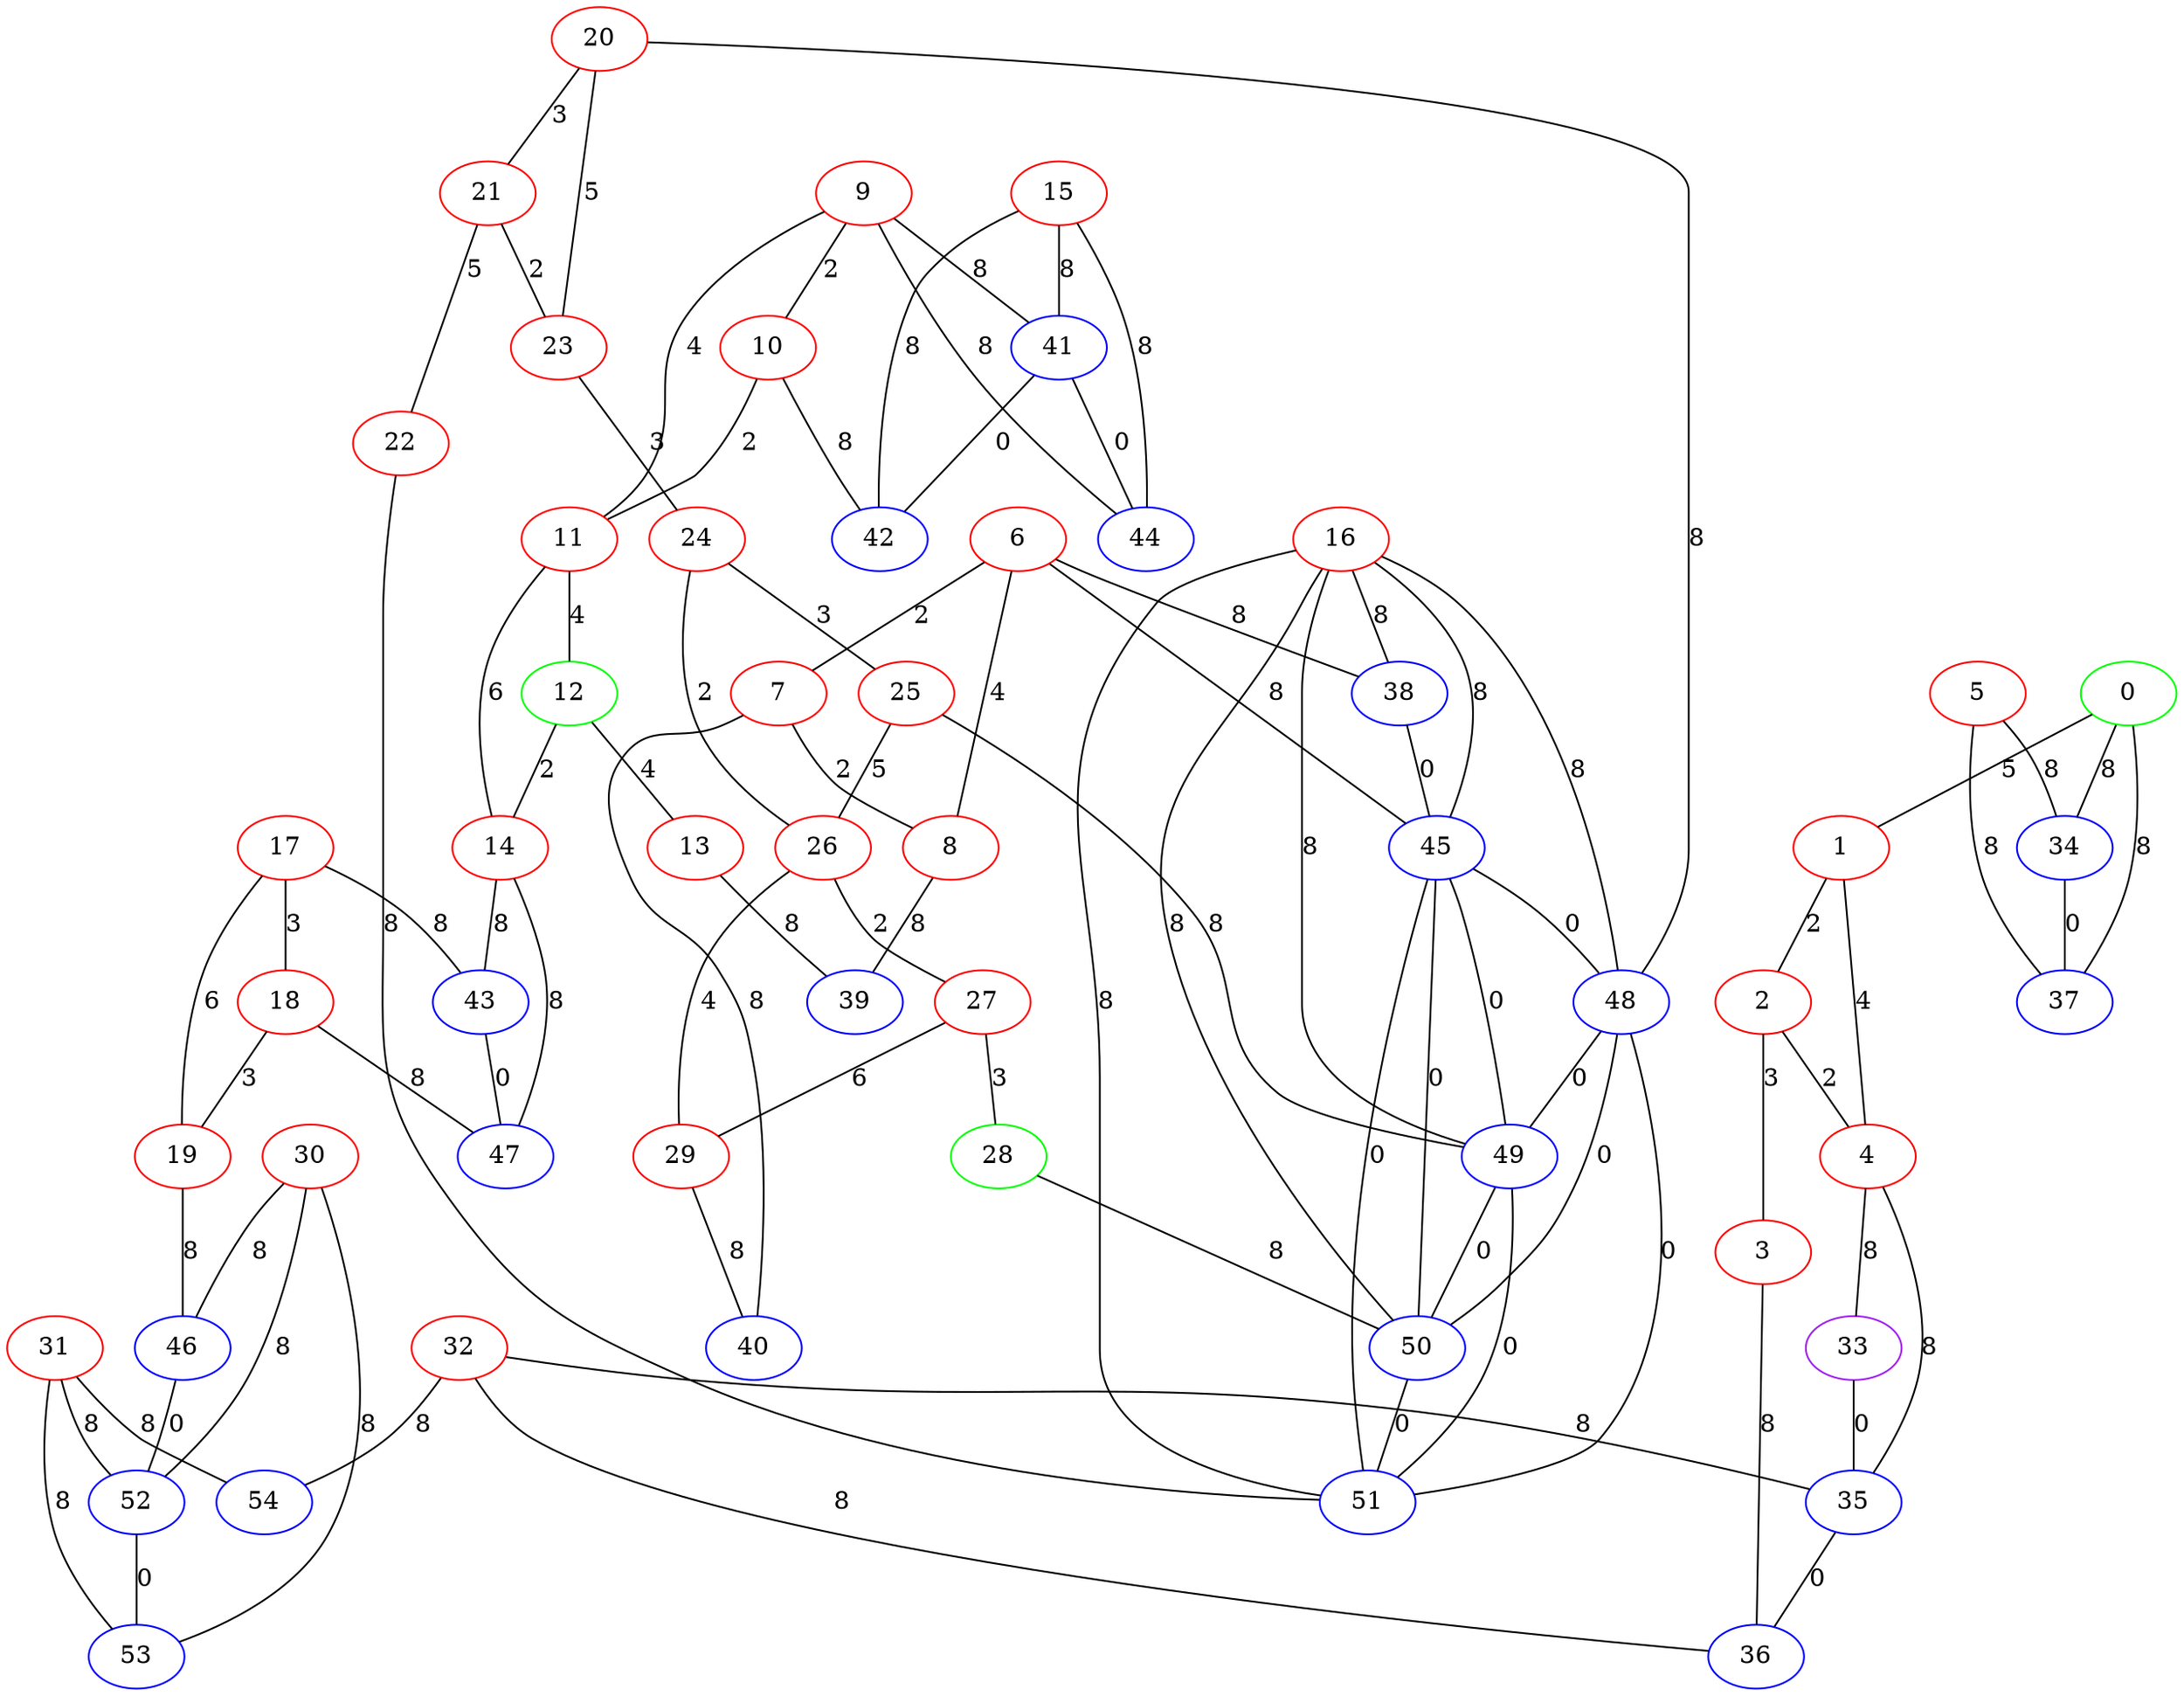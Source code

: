graph "" {
0 [color=green, weight=2];
1 [color=red, weight=1];
2 [color=red, weight=1];
3 [color=red, weight=1];
4 [color=red, weight=1];
5 [color=red, weight=1];
6 [color=red, weight=1];
7 [color=red, weight=1];
8 [color=red, weight=1];
9 [color=red, weight=1];
10 [color=red, weight=1];
11 [color=red, weight=1];
12 [color=green, weight=2];
13 [color=red, weight=1];
14 [color=red, weight=1];
15 [color=red, weight=1];
16 [color=red, weight=1];
17 [color=red, weight=1];
18 [color=red, weight=1];
19 [color=red, weight=1];
20 [color=red, weight=1];
21 [color=red, weight=1];
22 [color=red, weight=1];
23 [color=red, weight=1];
24 [color=red, weight=1];
25 [color=red, weight=1];
26 [color=red, weight=1];
27 [color=red, weight=1];
28 [color=green, weight=2];
29 [color=red, weight=1];
30 [color=red, weight=1];
31 [color=red, weight=1];
32 [color=red, weight=1];
33 [color=purple, weight=4];
34 [color=blue, weight=3];
35 [color=blue, weight=3];
36 [color=blue, weight=3];
37 [color=blue, weight=3];
38 [color=blue, weight=3];
39 [color=blue, weight=3];
40 [color=blue, weight=3];
41 [color=blue, weight=3];
42 [color=blue, weight=3];
43 [color=blue, weight=3];
44 [color=blue, weight=3];
45 [color=blue, weight=3];
46 [color=blue, weight=3];
47 [color=blue, weight=3];
48 [color=blue, weight=3];
49 [color=blue, weight=3];
50 [color=blue, weight=3];
51 [color=blue, weight=3];
52 [color=blue, weight=3];
53 [color=blue, weight=3];
54 [color=blue, weight=3];
0 -- 1  [key=0, label=5];
0 -- 34  [key=0, label=8];
0 -- 37  [key=0, label=8];
1 -- 2  [key=0, label=2];
1 -- 4  [key=0, label=4];
2 -- 3  [key=0, label=3];
2 -- 4  [key=0, label=2];
3 -- 36  [key=0, label=8];
4 -- 35  [key=0, label=8];
4 -- 33  [key=0, label=8];
5 -- 34  [key=0, label=8];
5 -- 37  [key=0, label=8];
6 -- 8  [key=0, label=4];
6 -- 45  [key=0, label=8];
6 -- 38  [key=0, label=8];
6 -- 7  [key=0, label=2];
7 -- 8  [key=0, label=2];
7 -- 40  [key=0, label=8];
8 -- 39  [key=0, label=8];
9 -- 41  [key=0, label=8];
9 -- 10  [key=0, label=2];
9 -- 11  [key=0, label=4];
9 -- 44  [key=0, label=8];
10 -- 42  [key=0, label=8];
10 -- 11  [key=0, label=2];
11 -- 12  [key=0, label=4];
11 -- 14  [key=0, label=6];
12 -- 13  [key=0, label=4];
12 -- 14  [key=0, label=2];
13 -- 39  [key=0, label=8];
14 -- 43  [key=0, label=8];
14 -- 47  [key=0, label=8];
15 -- 41  [key=0, label=8];
15 -- 42  [key=0, label=8];
15 -- 44  [key=0, label=8];
16 -- 38  [key=0, label=8];
16 -- 45  [key=0, label=8];
16 -- 48  [key=0, label=8];
16 -- 49  [key=0, label=8];
16 -- 50  [key=0, label=8];
16 -- 51  [key=0, label=8];
17 -- 43  [key=0, label=8];
17 -- 18  [key=0, label=3];
17 -- 19  [key=0, label=6];
18 -- 19  [key=0, label=3];
18 -- 47  [key=0, label=8];
19 -- 46  [key=0, label=8];
20 -- 48  [key=0, label=8];
20 -- 21  [key=0, label=3];
20 -- 23  [key=0, label=5];
21 -- 22  [key=0, label=5];
21 -- 23  [key=0, label=2];
22 -- 51  [key=0, label=8];
23 -- 24  [key=0, label=3];
24 -- 25  [key=0, label=3];
24 -- 26  [key=0, label=2];
25 -- 49  [key=0, label=8];
25 -- 26  [key=0, label=5];
26 -- 27  [key=0, label=2];
26 -- 29  [key=0, label=4];
27 -- 28  [key=0, label=3];
27 -- 29  [key=0, label=6];
28 -- 50  [key=0, label=8];
29 -- 40  [key=0, label=8];
30 -- 52  [key=0, label=8];
30 -- 53  [key=0, label=8];
30 -- 46  [key=0, label=8];
31 -- 52  [key=0, label=8];
31 -- 53  [key=0, label=8];
31 -- 54  [key=0, label=8];
32 -- 35  [key=0, label=8];
32 -- 36  [key=0, label=8];
32 -- 54  [key=0, label=8];
33 -- 35  [key=0, label=0];
34 -- 37  [key=0, label=0];
35 -- 36  [key=0, label=0];
38 -- 45  [key=0, label=0];
41 -- 42  [key=0, label=0];
41 -- 44  [key=0, label=0];
43 -- 47  [key=0, label=0];
45 -- 48  [key=0, label=0];
45 -- 49  [key=0, label=0];
45 -- 50  [key=0, label=0];
45 -- 51  [key=0, label=0];
46 -- 52  [key=0, label=0];
48 -- 49  [key=0, label=0];
48 -- 50  [key=0, label=0];
48 -- 51  [key=0, label=0];
49 -- 50  [key=0, label=0];
49 -- 51  [key=0, label=0];
50 -- 51  [key=0, label=0];
52 -- 53  [key=0, label=0];
}
